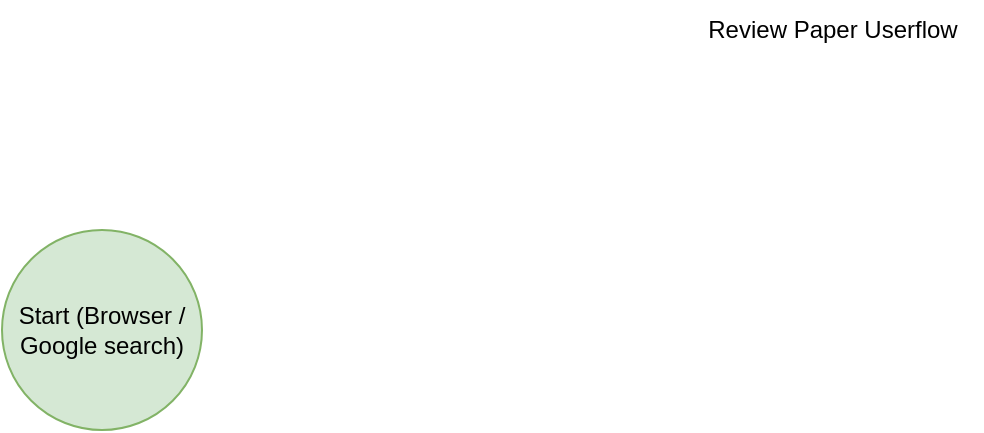 <mxfile version="21.1.0" type="github">
  <diagram id="YHd5vWv1i0zefCrvRhOq" name="Page-1">
    <mxGraphModel dx="1213" dy="673" grid="1" gridSize="10" guides="1" tooltips="1" connect="1" arrows="1" fold="1" page="1" pageScale="1" pageWidth="850" pageHeight="1100" math="0" shadow="0">
      <root>
        <mxCell id="0" />
        <mxCell id="1" parent="0" />
        <mxCell id="plff_lnRPeUwKku5NiHn-4" value="Review Paper Userflow" style="text;html=1;align=center;verticalAlign=middle;resizable=0;points=[];autosize=1;strokeColor=none;fillColor=none;" parent="1" vertex="1">
          <mxGeometry x="360" y="5" width="150" height="30" as="geometry" />
        </mxCell>
        <mxCell id="_ct1LYokM9xFlfNmUn7q-4" value="Start (Browser / Google search)" style="ellipse;whiteSpace=wrap;html=1;aspect=fixed;fillColor=#d5e8d4;strokeColor=#82b366;" vertex="1" parent="1">
          <mxGeometry x="20" y="120" width="100" height="100" as="geometry" />
        </mxCell>
      </root>
    </mxGraphModel>
  </diagram>
</mxfile>
